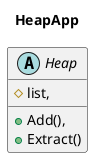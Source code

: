 @startuml HeapApp

title HeapApp

abstract class Heap
{
    #list,
    +Add(),
    +Extract()
}

@enduml